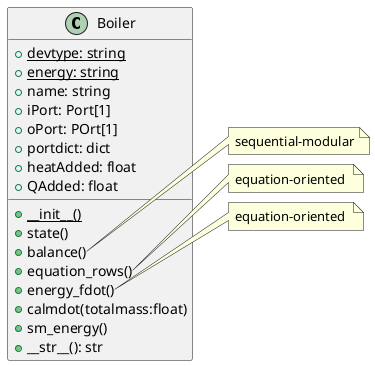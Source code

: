 @startuml
class Boiler{
    + {static} devtype: string 
    + {static} energy: string
    + name: string 
    + iPort: Port[1]
    + oPort: POrt[1]
    + portdict: dict
    + heatAdded: float  
    + QAdded: float 
    + {static} __init__()
    + state()
    + balance()
    + equation_rows()
    + energy_fdot()
    + calmdot(totalmass:float)
    + sm_energy()
    +__str__(): str
}
note right of Boiler::balance
    sequential-modular
end note
note right of Boiler::equation_rows
    equation-oriented 
end note
note right of Boiler::energy_fdot
    equation-oriented 
end note
}
@enduml